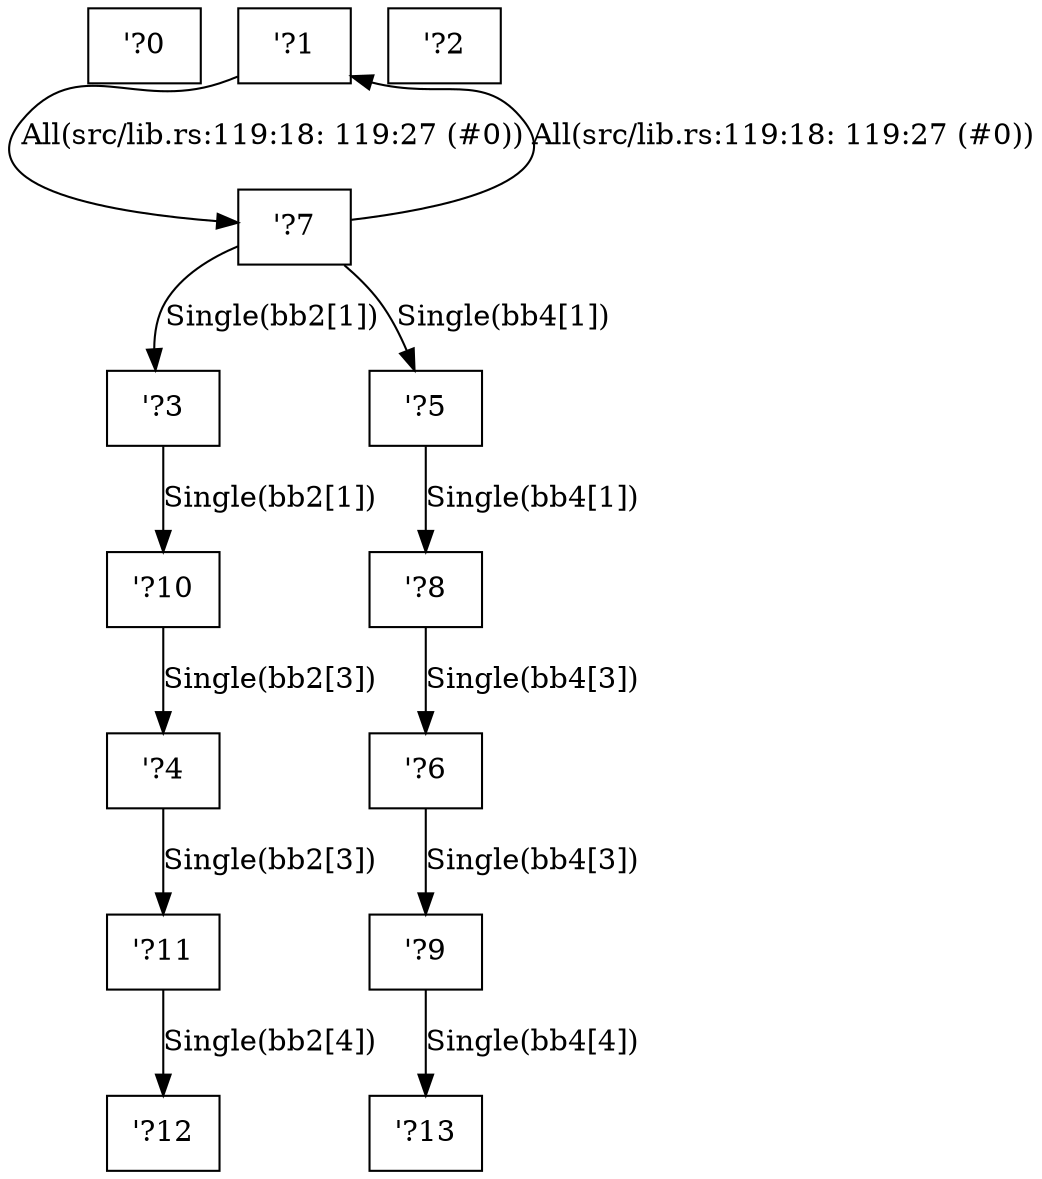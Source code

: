 digraph RegionInferenceContext {
    r0[label="\'?0"][shape="box"];
    r1[label="\'?1"][shape="box"];
    r2[label="\'?2"][shape="box"];
    r3[label="\'?3"][shape="box"];
    r4[label="\'?4"][shape="box"];
    r5[label="\'?5"][shape="box"];
    r6[label="\'?6"][shape="box"];
    r7[label="\'?7"][shape="box"];
    r8[label="\'?8"][shape="box"];
    r9[label="\'?9"][shape="box"];
    r10[label="\'?10"][shape="box"];
    r11[label="\'?11"][shape="box"];
    r12[label="\'?12"][shape="box"];
    r13[label="\'?13"][shape="box"];
    r3 -> r10[label="Single(bb2[1])"];
    r7 -> r3[label="Single(bb2[1])"];
    r4 -> r11[label="Single(bb2[3])"];
    r10 -> r4[label="Single(bb2[3])"];
    r11 -> r12[label="Single(bb2[4])"];
    r5 -> r8[label="Single(bb4[1])"];
    r7 -> r5[label="Single(bb4[1])"];
    r6 -> r9[label="Single(bb4[3])"];
    r8 -> r6[label="Single(bb4[3])"];
    r9 -> r13[label="Single(bb4[4])"];
    r1 -> r7[label="All(src/lib.rs:119:18: 119:27 (#0))"];
    r7 -> r1[label="All(src/lib.rs:119:18: 119:27 (#0))"];
}

